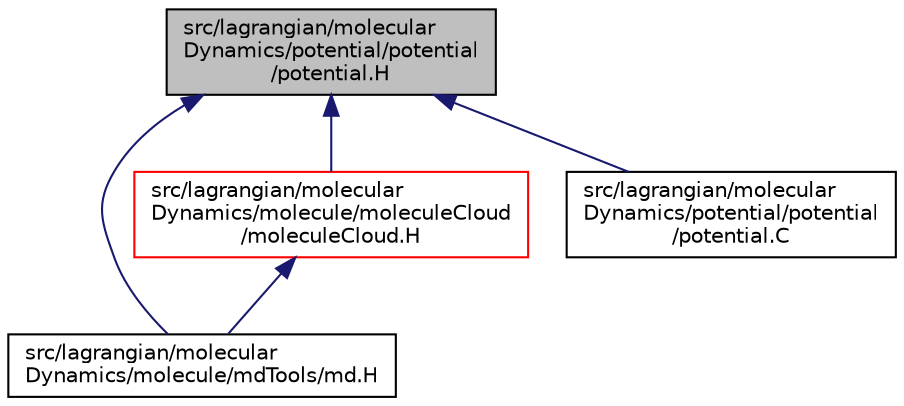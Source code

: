 digraph "src/lagrangian/molecularDynamics/potential/potential/potential.H"
{
  bgcolor="transparent";
  edge [fontname="Helvetica",fontsize="10",labelfontname="Helvetica",labelfontsize="10"];
  node [fontname="Helvetica",fontsize="10",shape=record];
  Node283 [label="src/lagrangian/molecular\lDynamics/potential/potential\l/potential.H",height=0.2,width=0.4,color="black", fillcolor="grey75", style="filled", fontcolor="black"];
  Node283 -> Node284 [dir="back",color="midnightblue",fontsize="10",style="solid",fontname="Helvetica"];
  Node284 [label="src/lagrangian/molecular\lDynamics/molecule/mdTools/md.H",height=0.2,width=0.4,color="black",URL="$a07103.html"];
  Node283 -> Node285 [dir="back",color="midnightblue",fontsize="10",style="solid",fontname="Helvetica"];
  Node285 [label="src/lagrangian/molecular\lDynamics/molecule/moleculeCloud\l/moleculeCloud.H",height=0.2,width=0.4,color="red",URL="$a07136.html"];
  Node285 -> Node284 [dir="back",color="midnightblue",fontsize="10",style="solid",fontname="Helvetica"];
  Node283 -> Node289 [dir="back",color="midnightblue",fontsize="10",style="solid",fontname="Helvetica"];
  Node289 [label="src/lagrangian/molecular\lDynamics/potential/potential\l/potential.C",height=0.2,width=0.4,color="black",URL="$a07265.html"];
}
